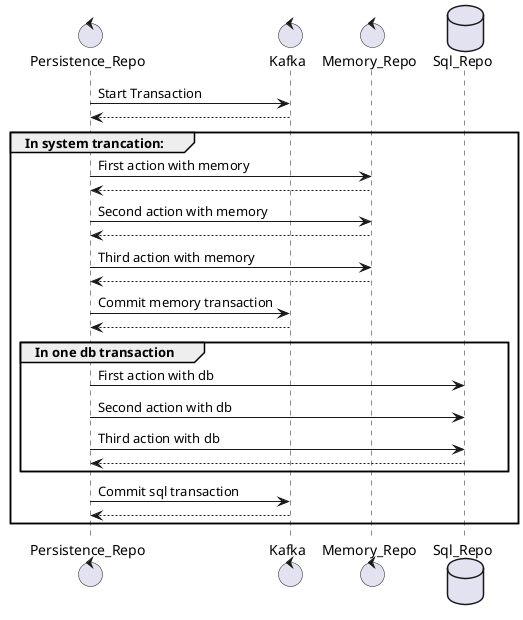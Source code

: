 @startuml
control Persistence_Repo
control Kafka
control Memory_Repo
database Sql_Repo


Persistence_Repo -> Kafka: Start Transaction
Persistence_Repo <-- Kafka
group In system trancation:
    Persistence_Repo -> Memory_Repo: First action with memory
    Persistence_Repo <-- Memory_Repo
    Persistence_Repo -> Memory_Repo: Second action with memory
    Persistence_Repo <-- Memory_Repo
    Persistence_Repo -> Memory_Repo: Third action with memory
    Persistence_Repo <-- Memory_Repo

    Persistence_Repo -> Kafka: Commit memory transaction
    Persistence_Repo <-- Kafka

    group In one db transaction
        Persistence_Repo -> Sql_Repo: First action with db
        Persistence_Repo -> Sql_Repo: Second action with db
        Persistence_Repo -> Sql_Repo: Third action with db
        Persistence_Repo <-- Sql_Repo
    end

    Persistence_Repo -> Kafka: Commit sql transaction
    Persistence_Repo <-- Kafka

end
@enduml